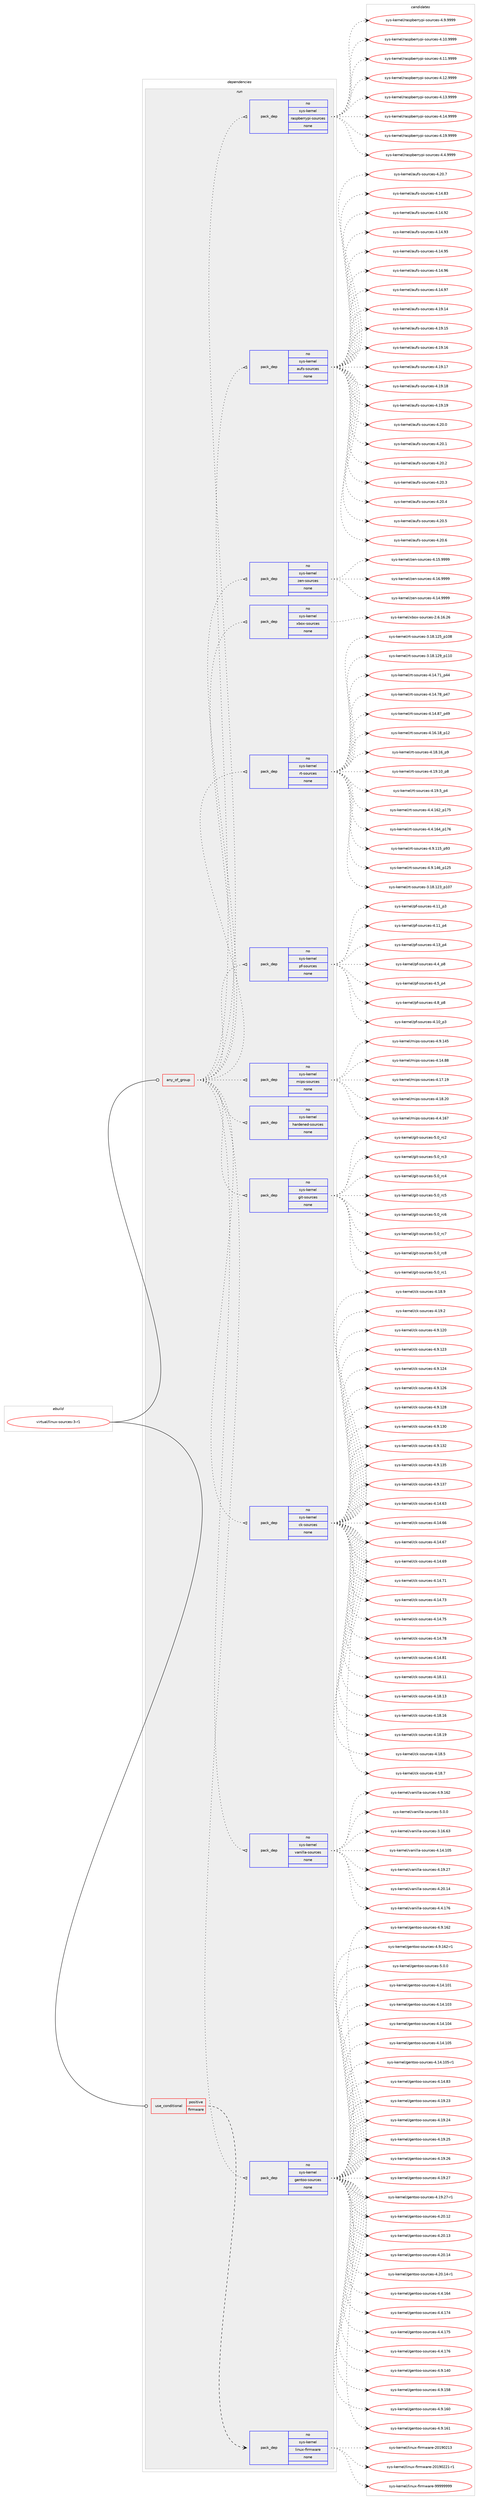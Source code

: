 digraph prolog {

# *************
# Graph options
# *************

newrank=true;
concentrate=true;
compound=true;
graph [rankdir=LR,fontname=Helvetica,fontsize=10,ranksep=1.5];#, ranksep=2.5, nodesep=0.2];
edge  [arrowhead=vee];
node  [fontname=Helvetica,fontsize=10];

# **********
# The ebuild
# **********

subgraph cluster_leftcol {
color=gray;
rank=same;
label=<<i>ebuild</i>>;
id [label="virtual/linux-sources-3-r1", color=red, width=4, href="../virtual/linux-sources-3-r1.svg"];
}

# ****************
# The dependencies
# ****************

subgraph cluster_midcol {
color=gray;
label=<<i>dependencies</i>>;
subgraph cluster_compile {
fillcolor="#eeeeee";
style=filled;
label=<<i>compile</i>>;
}
subgraph cluster_compileandrun {
fillcolor="#eeeeee";
style=filled;
label=<<i>compile and run</i>>;
}
subgraph cluster_run {
fillcolor="#eeeeee";
style=filled;
label=<<i>run</i>>;
subgraph any27868 {
dependency1741358 [label=<<TABLE BORDER="0" CELLBORDER="1" CELLSPACING="0" CELLPADDING="4"><TR><TD CELLPADDING="10">any_of_group</TD></TR></TABLE>>, shape=none, color=red];subgraph pack1249883 {
dependency1741359 [label=<<TABLE BORDER="0" CELLBORDER="1" CELLSPACING="0" CELLPADDING="4" WIDTH="220"><TR><TD ROWSPAN="6" CELLPADDING="30">pack_dep</TD></TR><TR><TD WIDTH="110">no</TD></TR><TR><TD>sys-kernel</TD></TR><TR><TD>gentoo-sources</TD></TR><TR><TD>none</TD></TR><TR><TD></TD></TR></TABLE>>, shape=none, color=blue];
}
dependency1741358:e -> dependency1741359:w [weight=20,style="dotted",arrowhead="oinv"];
subgraph pack1249884 {
dependency1741360 [label=<<TABLE BORDER="0" CELLBORDER="1" CELLSPACING="0" CELLPADDING="4" WIDTH="220"><TR><TD ROWSPAN="6" CELLPADDING="30">pack_dep</TD></TR><TR><TD WIDTH="110">no</TD></TR><TR><TD>sys-kernel</TD></TR><TR><TD>vanilla-sources</TD></TR><TR><TD>none</TD></TR><TR><TD></TD></TR></TABLE>>, shape=none, color=blue];
}
dependency1741358:e -> dependency1741360:w [weight=20,style="dotted",arrowhead="oinv"];
subgraph pack1249885 {
dependency1741361 [label=<<TABLE BORDER="0" CELLBORDER="1" CELLSPACING="0" CELLPADDING="4" WIDTH="220"><TR><TD ROWSPAN="6" CELLPADDING="30">pack_dep</TD></TR><TR><TD WIDTH="110">no</TD></TR><TR><TD>sys-kernel</TD></TR><TR><TD>ck-sources</TD></TR><TR><TD>none</TD></TR><TR><TD></TD></TR></TABLE>>, shape=none, color=blue];
}
dependency1741358:e -> dependency1741361:w [weight=20,style="dotted",arrowhead="oinv"];
subgraph pack1249886 {
dependency1741362 [label=<<TABLE BORDER="0" CELLBORDER="1" CELLSPACING="0" CELLPADDING="4" WIDTH="220"><TR><TD ROWSPAN="6" CELLPADDING="30">pack_dep</TD></TR><TR><TD WIDTH="110">no</TD></TR><TR><TD>sys-kernel</TD></TR><TR><TD>git-sources</TD></TR><TR><TD>none</TD></TR><TR><TD></TD></TR></TABLE>>, shape=none, color=blue];
}
dependency1741358:e -> dependency1741362:w [weight=20,style="dotted",arrowhead="oinv"];
subgraph pack1249887 {
dependency1741363 [label=<<TABLE BORDER="0" CELLBORDER="1" CELLSPACING="0" CELLPADDING="4" WIDTH="220"><TR><TD ROWSPAN="6" CELLPADDING="30">pack_dep</TD></TR><TR><TD WIDTH="110">no</TD></TR><TR><TD>sys-kernel</TD></TR><TR><TD>hardened-sources</TD></TR><TR><TD>none</TD></TR><TR><TD></TD></TR></TABLE>>, shape=none, color=blue];
}
dependency1741358:e -> dependency1741363:w [weight=20,style="dotted",arrowhead="oinv"];
subgraph pack1249888 {
dependency1741364 [label=<<TABLE BORDER="0" CELLBORDER="1" CELLSPACING="0" CELLPADDING="4" WIDTH="220"><TR><TD ROWSPAN="6" CELLPADDING="30">pack_dep</TD></TR><TR><TD WIDTH="110">no</TD></TR><TR><TD>sys-kernel</TD></TR><TR><TD>mips-sources</TD></TR><TR><TD>none</TD></TR><TR><TD></TD></TR></TABLE>>, shape=none, color=blue];
}
dependency1741358:e -> dependency1741364:w [weight=20,style="dotted",arrowhead="oinv"];
subgraph pack1249889 {
dependency1741365 [label=<<TABLE BORDER="0" CELLBORDER="1" CELLSPACING="0" CELLPADDING="4" WIDTH="220"><TR><TD ROWSPAN="6" CELLPADDING="30">pack_dep</TD></TR><TR><TD WIDTH="110">no</TD></TR><TR><TD>sys-kernel</TD></TR><TR><TD>pf-sources</TD></TR><TR><TD>none</TD></TR><TR><TD></TD></TR></TABLE>>, shape=none, color=blue];
}
dependency1741358:e -> dependency1741365:w [weight=20,style="dotted",arrowhead="oinv"];
subgraph pack1249890 {
dependency1741366 [label=<<TABLE BORDER="0" CELLBORDER="1" CELLSPACING="0" CELLPADDING="4" WIDTH="220"><TR><TD ROWSPAN="6" CELLPADDING="30">pack_dep</TD></TR><TR><TD WIDTH="110">no</TD></TR><TR><TD>sys-kernel</TD></TR><TR><TD>rt-sources</TD></TR><TR><TD>none</TD></TR><TR><TD></TD></TR></TABLE>>, shape=none, color=blue];
}
dependency1741358:e -> dependency1741366:w [weight=20,style="dotted",arrowhead="oinv"];
subgraph pack1249891 {
dependency1741367 [label=<<TABLE BORDER="0" CELLBORDER="1" CELLSPACING="0" CELLPADDING="4" WIDTH="220"><TR><TD ROWSPAN="6" CELLPADDING="30">pack_dep</TD></TR><TR><TD WIDTH="110">no</TD></TR><TR><TD>sys-kernel</TD></TR><TR><TD>xbox-sources</TD></TR><TR><TD>none</TD></TR><TR><TD></TD></TR></TABLE>>, shape=none, color=blue];
}
dependency1741358:e -> dependency1741367:w [weight=20,style="dotted",arrowhead="oinv"];
subgraph pack1249892 {
dependency1741368 [label=<<TABLE BORDER="0" CELLBORDER="1" CELLSPACING="0" CELLPADDING="4" WIDTH="220"><TR><TD ROWSPAN="6" CELLPADDING="30">pack_dep</TD></TR><TR><TD WIDTH="110">no</TD></TR><TR><TD>sys-kernel</TD></TR><TR><TD>zen-sources</TD></TR><TR><TD>none</TD></TR><TR><TD></TD></TR></TABLE>>, shape=none, color=blue];
}
dependency1741358:e -> dependency1741368:w [weight=20,style="dotted",arrowhead="oinv"];
subgraph pack1249893 {
dependency1741369 [label=<<TABLE BORDER="0" CELLBORDER="1" CELLSPACING="0" CELLPADDING="4" WIDTH="220"><TR><TD ROWSPAN="6" CELLPADDING="30">pack_dep</TD></TR><TR><TD WIDTH="110">no</TD></TR><TR><TD>sys-kernel</TD></TR><TR><TD>aufs-sources</TD></TR><TR><TD>none</TD></TR><TR><TD></TD></TR></TABLE>>, shape=none, color=blue];
}
dependency1741358:e -> dependency1741369:w [weight=20,style="dotted",arrowhead="oinv"];
subgraph pack1249894 {
dependency1741370 [label=<<TABLE BORDER="0" CELLBORDER="1" CELLSPACING="0" CELLPADDING="4" WIDTH="220"><TR><TD ROWSPAN="6" CELLPADDING="30">pack_dep</TD></TR><TR><TD WIDTH="110">no</TD></TR><TR><TD>sys-kernel</TD></TR><TR><TD>raspberrypi-sources</TD></TR><TR><TD>none</TD></TR><TR><TD></TD></TR></TABLE>>, shape=none, color=blue];
}
dependency1741358:e -> dependency1741370:w [weight=20,style="dotted",arrowhead="oinv"];
}
id:e -> dependency1741358:w [weight=20,style="solid",arrowhead="odot"];
subgraph cond462615 {
dependency1741371 [label=<<TABLE BORDER="0" CELLBORDER="1" CELLSPACING="0" CELLPADDING="4"><TR><TD ROWSPAN="3" CELLPADDING="10">use_conditional</TD></TR><TR><TD>positive</TD></TR><TR><TD>firmware</TD></TR></TABLE>>, shape=none, color=red];
subgraph pack1249895 {
dependency1741372 [label=<<TABLE BORDER="0" CELLBORDER="1" CELLSPACING="0" CELLPADDING="4" WIDTH="220"><TR><TD ROWSPAN="6" CELLPADDING="30">pack_dep</TD></TR><TR><TD WIDTH="110">no</TD></TR><TR><TD>sys-kernel</TD></TR><TR><TD>linux-firmware</TD></TR><TR><TD>none</TD></TR><TR><TD></TD></TR></TABLE>>, shape=none, color=blue];
}
dependency1741371:e -> dependency1741372:w [weight=20,style="dashed",arrowhead="vee"];
}
id:e -> dependency1741371:w [weight=20,style="solid",arrowhead="odot"];
}
}

# **************
# The candidates
# **************

subgraph cluster_choices {
rank=same;
color=gray;
label=<<i>candidates</i>>;

subgraph choice1249883 {
color=black;
nodesep=1;
choice11512111545107101114110101108471031011101161111114511511111711499101115455246495246494849 [label="sys-kernel/gentoo-sources-4.14.101", color=red, width=4,href="../sys-kernel/gentoo-sources-4.14.101.svg"];
choice11512111545107101114110101108471031011101161111114511511111711499101115455246495246494851 [label="sys-kernel/gentoo-sources-4.14.103", color=red, width=4,href="../sys-kernel/gentoo-sources-4.14.103.svg"];
choice11512111545107101114110101108471031011101161111114511511111711499101115455246495246494852 [label="sys-kernel/gentoo-sources-4.14.104", color=red, width=4,href="../sys-kernel/gentoo-sources-4.14.104.svg"];
choice11512111545107101114110101108471031011101161111114511511111711499101115455246495246494853 [label="sys-kernel/gentoo-sources-4.14.105", color=red, width=4,href="../sys-kernel/gentoo-sources-4.14.105.svg"];
choice115121115451071011141101011084710310111011611111145115111117114991011154552464952464948534511449 [label="sys-kernel/gentoo-sources-4.14.105-r1", color=red, width=4,href="../sys-kernel/gentoo-sources-4.14.105-r1.svg"];
choice115121115451071011141101011084710310111011611111145115111117114991011154552464952465651 [label="sys-kernel/gentoo-sources-4.14.83", color=red, width=4,href="../sys-kernel/gentoo-sources-4.14.83.svg"];
choice115121115451071011141101011084710310111011611111145115111117114991011154552464957465051 [label="sys-kernel/gentoo-sources-4.19.23", color=red, width=4,href="../sys-kernel/gentoo-sources-4.19.23.svg"];
choice115121115451071011141101011084710310111011611111145115111117114991011154552464957465052 [label="sys-kernel/gentoo-sources-4.19.24", color=red, width=4,href="../sys-kernel/gentoo-sources-4.19.24.svg"];
choice115121115451071011141101011084710310111011611111145115111117114991011154552464957465053 [label="sys-kernel/gentoo-sources-4.19.25", color=red, width=4,href="../sys-kernel/gentoo-sources-4.19.25.svg"];
choice115121115451071011141101011084710310111011611111145115111117114991011154552464957465054 [label="sys-kernel/gentoo-sources-4.19.26", color=red, width=4,href="../sys-kernel/gentoo-sources-4.19.26.svg"];
choice115121115451071011141101011084710310111011611111145115111117114991011154552464957465055 [label="sys-kernel/gentoo-sources-4.19.27", color=red, width=4,href="../sys-kernel/gentoo-sources-4.19.27.svg"];
choice1151211154510710111411010110847103101110116111111451151111171149910111545524649574650554511449 [label="sys-kernel/gentoo-sources-4.19.27-r1", color=red, width=4,href="../sys-kernel/gentoo-sources-4.19.27-r1.svg"];
choice115121115451071011141101011084710310111011611111145115111117114991011154552465048464950 [label="sys-kernel/gentoo-sources-4.20.12", color=red, width=4,href="../sys-kernel/gentoo-sources-4.20.12.svg"];
choice115121115451071011141101011084710310111011611111145115111117114991011154552465048464951 [label="sys-kernel/gentoo-sources-4.20.13", color=red, width=4,href="../sys-kernel/gentoo-sources-4.20.13.svg"];
choice115121115451071011141101011084710310111011611111145115111117114991011154552465048464952 [label="sys-kernel/gentoo-sources-4.20.14", color=red, width=4,href="../sys-kernel/gentoo-sources-4.20.14.svg"];
choice1151211154510710111411010110847103101110116111111451151111171149910111545524650484649524511449 [label="sys-kernel/gentoo-sources-4.20.14-r1", color=red, width=4,href="../sys-kernel/gentoo-sources-4.20.14-r1.svg"];
choice115121115451071011141101011084710310111011611111145115111117114991011154552465246495452 [label="sys-kernel/gentoo-sources-4.4.164", color=red, width=4,href="../sys-kernel/gentoo-sources-4.4.164.svg"];
choice115121115451071011141101011084710310111011611111145115111117114991011154552465246495552 [label="sys-kernel/gentoo-sources-4.4.174", color=red, width=4,href="../sys-kernel/gentoo-sources-4.4.174.svg"];
choice115121115451071011141101011084710310111011611111145115111117114991011154552465246495553 [label="sys-kernel/gentoo-sources-4.4.175", color=red, width=4,href="../sys-kernel/gentoo-sources-4.4.175.svg"];
choice115121115451071011141101011084710310111011611111145115111117114991011154552465246495554 [label="sys-kernel/gentoo-sources-4.4.176", color=red, width=4,href="../sys-kernel/gentoo-sources-4.4.176.svg"];
choice115121115451071011141101011084710310111011611111145115111117114991011154552465746495248 [label="sys-kernel/gentoo-sources-4.9.140", color=red, width=4,href="../sys-kernel/gentoo-sources-4.9.140.svg"];
choice115121115451071011141101011084710310111011611111145115111117114991011154552465746495356 [label="sys-kernel/gentoo-sources-4.9.158", color=red, width=4,href="../sys-kernel/gentoo-sources-4.9.158.svg"];
choice115121115451071011141101011084710310111011611111145115111117114991011154552465746495448 [label="sys-kernel/gentoo-sources-4.9.160", color=red, width=4,href="../sys-kernel/gentoo-sources-4.9.160.svg"];
choice115121115451071011141101011084710310111011611111145115111117114991011154552465746495449 [label="sys-kernel/gentoo-sources-4.9.161", color=red, width=4,href="../sys-kernel/gentoo-sources-4.9.161.svg"];
choice115121115451071011141101011084710310111011611111145115111117114991011154552465746495450 [label="sys-kernel/gentoo-sources-4.9.162", color=red, width=4,href="../sys-kernel/gentoo-sources-4.9.162.svg"];
choice1151211154510710111411010110847103101110116111111451151111171149910111545524657464954504511449 [label="sys-kernel/gentoo-sources-4.9.162-r1", color=red, width=4,href="../sys-kernel/gentoo-sources-4.9.162-r1.svg"];
choice11512111545107101114110101108471031011101161111114511511111711499101115455346484648 [label="sys-kernel/gentoo-sources-5.0.0", color=red, width=4,href="../sys-kernel/gentoo-sources-5.0.0.svg"];
dependency1741359:e -> choice11512111545107101114110101108471031011101161111114511511111711499101115455246495246494849:w [style=dotted,weight="100"];
dependency1741359:e -> choice11512111545107101114110101108471031011101161111114511511111711499101115455246495246494851:w [style=dotted,weight="100"];
dependency1741359:e -> choice11512111545107101114110101108471031011101161111114511511111711499101115455246495246494852:w [style=dotted,weight="100"];
dependency1741359:e -> choice11512111545107101114110101108471031011101161111114511511111711499101115455246495246494853:w [style=dotted,weight="100"];
dependency1741359:e -> choice115121115451071011141101011084710310111011611111145115111117114991011154552464952464948534511449:w [style=dotted,weight="100"];
dependency1741359:e -> choice115121115451071011141101011084710310111011611111145115111117114991011154552464952465651:w [style=dotted,weight="100"];
dependency1741359:e -> choice115121115451071011141101011084710310111011611111145115111117114991011154552464957465051:w [style=dotted,weight="100"];
dependency1741359:e -> choice115121115451071011141101011084710310111011611111145115111117114991011154552464957465052:w [style=dotted,weight="100"];
dependency1741359:e -> choice115121115451071011141101011084710310111011611111145115111117114991011154552464957465053:w [style=dotted,weight="100"];
dependency1741359:e -> choice115121115451071011141101011084710310111011611111145115111117114991011154552464957465054:w [style=dotted,weight="100"];
dependency1741359:e -> choice115121115451071011141101011084710310111011611111145115111117114991011154552464957465055:w [style=dotted,weight="100"];
dependency1741359:e -> choice1151211154510710111411010110847103101110116111111451151111171149910111545524649574650554511449:w [style=dotted,weight="100"];
dependency1741359:e -> choice115121115451071011141101011084710310111011611111145115111117114991011154552465048464950:w [style=dotted,weight="100"];
dependency1741359:e -> choice115121115451071011141101011084710310111011611111145115111117114991011154552465048464951:w [style=dotted,weight="100"];
dependency1741359:e -> choice115121115451071011141101011084710310111011611111145115111117114991011154552465048464952:w [style=dotted,weight="100"];
dependency1741359:e -> choice1151211154510710111411010110847103101110116111111451151111171149910111545524650484649524511449:w [style=dotted,weight="100"];
dependency1741359:e -> choice115121115451071011141101011084710310111011611111145115111117114991011154552465246495452:w [style=dotted,weight="100"];
dependency1741359:e -> choice115121115451071011141101011084710310111011611111145115111117114991011154552465246495552:w [style=dotted,weight="100"];
dependency1741359:e -> choice115121115451071011141101011084710310111011611111145115111117114991011154552465246495553:w [style=dotted,weight="100"];
dependency1741359:e -> choice115121115451071011141101011084710310111011611111145115111117114991011154552465246495554:w [style=dotted,weight="100"];
dependency1741359:e -> choice115121115451071011141101011084710310111011611111145115111117114991011154552465746495248:w [style=dotted,weight="100"];
dependency1741359:e -> choice115121115451071011141101011084710310111011611111145115111117114991011154552465746495356:w [style=dotted,weight="100"];
dependency1741359:e -> choice115121115451071011141101011084710310111011611111145115111117114991011154552465746495448:w [style=dotted,weight="100"];
dependency1741359:e -> choice115121115451071011141101011084710310111011611111145115111117114991011154552465746495449:w [style=dotted,weight="100"];
dependency1741359:e -> choice115121115451071011141101011084710310111011611111145115111117114991011154552465746495450:w [style=dotted,weight="100"];
dependency1741359:e -> choice1151211154510710111411010110847103101110116111111451151111171149910111545524657464954504511449:w [style=dotted,weight="100"];
dependency1741359:e -> choice11512111545107101114110101108471031011101161111114511511111711499101115455346484648:w [style=dotted,weight="100"];
}
subgraph choice1249884 {
color=black;
nodesep=1;
choice1151211154510710111411010110847118971101051081089745115111117114991011154551464954465451 [label="sys-kernel/vanilla-sources-3.16.63", color=red, width=4,href="../sys-kernel/vanilla-sources-3.16.63.svg"];
choice115121115451071011141101011084711897110105108108974511511111711499101115455246495246494853 [label="sys-kernel/vanilla-sources-4.14.105", color=red, width=4,href="../sys-kernel/vanilla-sources-4.14.105.svg"];
choice1151211154510710111411010110847118971101051081089745115111117114991011154552464957465055 [label="sys-kernel/vanilla-sources-4.19.27", color=red, width=4,href="../sys-kernel/vanilla-sources-4.19.27.svg"];
choice1151211154510710111411010110847118971101051081089745115111117114991011154552465048464952 [label="sys-kernel/vanilla-sources-4.20.14", color=red, width=4,href="../sys-kernel/vanilla-sources-4.20.14.svg"];
choice1151211154510710111411010110847118971101051081089745115111117114991011154552465246495554 [label="sys-kernel/vanilla-sources-4.4.176", color=red, width=4,href="../sys-kernel/vanilla-sources-4.4.176.svg"];
choice1151211154510710111411010110847118971101051081089745115111117114991011154552465746495450 [label="sys-kernel/vanilla-sources-4.9.162", color=red, width=4,href="../sys-kernel/vanilla-sources-4.9.162.svg"];
choice115121115451071011141101011084711897110105108108974511511111711499101115455346484648 [label="sys-kernel/vanilla-sources-5.0.0", color=red, width=4,href="../sys-kernel/vanilla-sources-5.0.0.svg"];
dependency1741360:e -> choice1151211154510710111411010110847118971101051081089745115111117114991011154551464954465451:w [style=dotted,weight="100"];
dependency1741360:e -> choice115121115451071011141101011084711897110105108108974511511111711499101115455246495246494853:w [style=dotted,weight="100"];
dependency1741360:e -> choice1151211154510710111411010110847118971101051081089745115111117114991011154552464957465055:w [style=dotted,weight="100"];
dependency1741360:e -> choice1151211154510710111411010110847118971101051081089745115111117114991011154552465048464952:w [style=dotted,weight="100"];
dependency1741360:e -> choice1151211154510710111411010110847118971101051081089745115111117114991011154552465246495554:w [style=dotted,weight="100"];
dependency1741360:e -> choice1151211154510710111411010110847118971101051081089745115111117114991011154552465746495450:w [style=dotted,weight="100"];
dependency1741360:e -> choice115121115451071011141101011084711897110105108108974511511111711499101115455346484648:w [style=dotted,weight="100"];
}
subgraph choice1249885 {
color=black;
nodesep=1;
choice11512111545107101114110101108479910745115111117114991011154552464952465451 [label="sys-kernel/ck-sources-4.14.63", color=red, width=4,href="../sys-kernel/ck-sources-4.14.63.svg"];
choice11512111545107101114110101108479910745115111117114991011154552464952465454 [label="sys-kernel/ck-sources-4.14.66", color=red, width=4,href="../sys-kernel/ck-sources-4.14.66.svg"];
choice11512111545107101114110101108479910745115111117114991011154552464952465455 [label="sys-kernel/ck-sources-4.14.67", color=red, width=4,href="../sys-kernel/ck-sources-4.14.67.svg"];
choice11512111545107101114110101108479910745115111117114991011154552464952465457 [label="sys-kernel/ck-sources-4.14.69", color=red, width=4,href="../sys-kernel/ck-sources-4.14.69.svg"];
choice11512111545107101114110101108479910745115111117114991011154552464952465549 [label="sys-kernel/ck-sources-4.14.71", color=red, width=4,href="../sys-kernel/ck-sources-4.14.71.svg"];
choice11512111545107101114110101108479910745115111117114991011154552464952465551 [label="sys-kernel/ck-sources-4.14.73", color=red, width=4,href="../sys-kernel/ck-sources-4.14.73.svg"];
choice11512111545107101114110101108479910745115111117114991011154552464952465553 [label="sys-kernel/ck-sources-4.14.75", color=red, width=4,href="../sys-kernel/ck-sources-4.14.75.svg"];
choice11512111545107101114110101108479910745115111117114991011154552464952465556 [label="sys-kernel/ck-sources-4.14.78", color=red, width=4,href="../sys-kernel/ck-sources-4.14.78.svg"];
choice11512111545107101114110101108479910745115111117114991011154552464952465649 [label="sys-kernel/ck-sources-4.14.81", color=red, width=4,href="../sys-kernel/ck-sources-4.14.81.svg"];
choice11512111545107101114110101108479910745115111117114991011154552464956464949 [label="sys-kernel/ck-sources-4.18.11", color=red, width=4,href="../sys-kernel/ck-sources-4.18.11.svg"];
choice11512111545107101114110101108479910745115111117114991011154552464956464951 [label="sys-kernel/ck-sources-4.18.13", color=red, width=4,href="../sys-kernel/ck-sources-4.18.13.svg"];
choice11512111545107101114110101108479910745115111117114991011154552464956464954 [label="sys-kernel/ck-sources-4.18.16", color=red, width=4,href="../sys-kernel/ck-sources-4.18.16.svg"];
choice11512111545107101114110101108479910745115111117114991011154552464956464957 [label="sys-kernel/ck-sources-4.18.19", color=red, width=4,href="../sys-kernel/ck-sources-4.18.19.svg"];
choice115121115451071011141101011084799107451151111171149910111545524649564653 [label="sys-kernel/ck-sources-4.18.5", color=red, width=4,href="../sys-kernel/ck-sources-4.18.5.svg"];
choice115121115451071011141101011084799107451151111171149910111545524649564655 [label="sys-kernel/ck-sources-4.18.7", color=red, width=4,href="../sys-kernel/ck-sources-4.18.7.svg"];
choice115121115451071011141101011084799107451151111171149910111545524649564657 [label="sys-kernel/ck-sources-4.18.9", color=red, width=4,href="../sys-kernel/ck-sources-4.18.9.svg"];
choice115121115451071011141101011084799107451151111171149910111545524649574650 [label="sys-kernel/ck-sources-4.19.2", color=red, width=4,href="../sys-kernel/ck-sources-4.19.2.svg"];
choice11512111545107101114110101108479910745115111117114991011154552465746495048 [label="sys-kernel/ck-sources-4.9.120", color=red, width=4,href="../sys-kernel/ck-sources-4.9.120.svg"];
choice11512111545107101114110101108479910745115111117114991011154552465746495051 [label="sys-kernel/ck-sources-4.9.123", color=red, width=4,href="../sys-kernel/ck-sources-4.9.123.svg"];
choice11512111545107101114110101108479910745115111117114991011154552465746495052 [label="sys-kernel/ck-sources-4.9.124", color=red, width=4,href="../sys-kernel/ck-sources-4.9.124.svg"];
choice11512111545107101114110101108479910745115111117114991011154552465746495054 [label="sys-kernel/ck-sources-4.9.126", color=red, width=4,href="../sys-kernel/ck-sources-4.9.126.svg"];
choice11512111545107101114110101108479910745115111117114991011154552465746495056 [label="sys-kernel/ck-sources-4.9.128", color=red, width=4,href="../sys-kernel/ck-sources-4.9.128.svg"];
choice11512111545107101114110101108479910745115111117114991011154552465746495148 [label="sys-kernel/ck-sources-4.9.130", color=red, width=4,href="../sys-kernel/ck-sources-4.9.130.svg"];
choice11512111545107101114110101108479910745115111117114991011154552465746495150 [label="sys-kernel/ck-sources-4.9.132", color=red, width=4,href="../sys-kernel/ck-sources-4.9.132.svg"];
choice11512111545107101114110101108479910745115111117114991011154552465746495153 [label="sys-kernel/ck-sources-4.9.135", color=red, width=4,href="../sys-kernel/ck-sources-4.9.135.svg"];
choice11512111545107101114110101108479910745115111117114991011154552465746495155 [label="sys-kernel/ck-sources-4.9.137", color=red, width=4,href="../sys-kernel/ck-sources-4.9.137.svg"];
dependency1741361:e -> choice11512111545107101114110101108479910745115111117114991011154552464952465451:w [style=dotted,weight="100"];
dependency1741361:e -> choice11512111545107101114110101108479910745115111117114991011154552464952465454:w [style=dotted,weight="100"];
dependency1741361:e -> choice11512111545107101114110101108479910745115111117114991011154552464952465455:w [style=dotted,weight="100"];
dependency1741361:e -> choice11512111545107101114110101108479910745115111117114991011154552464952465457:w [style=dotted,weight="100"];
dependency1741361:e -> choice11512111545107101114110101108479910745115111117114991011154552464952465549:w [style=dotted,weight="100"];
dependency1741361:e -> choice11512111545107101114110101108479910745115111117114991011154552464952465551:w [style=dotted,weight="100"];
dependency1741361:e -> choice11512111545107101114110101108479910745115111117114991011154552464952465553:w [style=dotted,weight="100"];
dependency1741361:e -> choice11512111545107101114110101108479910745115111117114991011154552464952465556:w [style=dotted,weight="100"];
dependency1741361:e -> choice11512111545107101114110101108479910745115111117114991011154552464952465649:w [style=dotted,weight="100"];
dependency1741361:e -> choice11512111545107101114110101108479910745115111117114991011154552464956464949:w [style=dotted,weight="100"];
dependency1741361:e -> choice11512111545107101114110101108479910745115111117114991011154552464956464951:w [style=dotted,weight="100"];
dependency1741361:e -> choice11512111545107101114110101108479910745115111117114991011154552464956464954:w [style=dotted,weight="100"];
dependency1741361:e -> choice11512111545107101114110101108479910745115111117114991011154552464956464957:w [style=dotted,weight="100"];
dependency1741361:e -> choice115121115451071011141101011084799107451151111171149910111545524649564653:w [style=dotted,weight="100"];
dependency1741361:e -> choice115121115451071011141101011084799107451151111171149910111545524649564655:w [style=dotted,weight="100"];
dependency1741361:e -> choice115121115451071011141101011084799107451151111171149910111545524649564657:w [style=dotted,weight="100"];
dependency1741361:e -> choice115121115451071011141101011084799107451151111171149910111545524649574650:w [style=dotted,weight="100"];
dependency1741361:e -> choice11512111545107101114110101108479910745115111117114991011154552465746495048:w [style=dotted,weight="100"];
dependency1741361:e -> choice11512111545107101114110101108479910745115111117114991011154552465746495051:w [style=dotted,weight="100"];
dependency1741361:e -> choice11512111545107101114110101108479910745115111117114991011154552465746495052:w [style=dotted,weight="100"];
dependency1741361:e -> choice11512111545107101114110101108479910745115111117114991011154552465746495054:w [style=dotted,weight="100"];
dependency1741361:e -> choice11512111545107101114110101108479910745115111117114991011154552465746495056:w [style=dotted,weight="100"];
dependency1741361:e -> choice11512111545107101114110101108479910745115111117114991011154552465746495148:w [style=dotted,weight="100"];
dependency1741361:e -> choice11512111545107101114110101108479910745115111117114991011154552465746495150:w [style=dotted,weight="100"];
dependency1741361:e -> choice11512111545107101114110101108479910745115111117114991011154552465746495153:w [style=dotted,weight="100"];
dependency1741361:e -> choice11512111545107101114110101108479910745115111117114991011154552465746495155:w [style=dotted,weight="100"];
}
subgraph choice1249886 {
color=black;
nodesep=1;
choice1151211154510710111411010110847103105116451151111171149910111545534648951149949 [label="sys-kernel/git-sources-5.0_rc1", color=red, width=4,href="../sys-kernel/git-sources-5.0_rc1.svg"];
choice1151211154510710111411010110847103105116451151111171149910111545534648951149950 [label="sys-kernel/git-sources-5.0_rc2", color=red, width=4,href="../sys-kernel/git-sources-5.0_rc2.svg"];
choice1151211154510710111411010110847103105116451151111171149910111545534648951149951 [label="sys-kernel/git-sources-5.0_rc3", color=red, width=4,href="../sys-kernel/git-sources-5.0_rc3.svg"];
choice1151211154510710111411010110847103105116451151111171149910111545534648951149952 [label="sys-kernel/git-sources-5.0_rc4", color=red, width=4,href="../sys-kernel/git-sources-5.0_rc4.svg"];
choice1151211154510710111411010110847103105116451151111171149910111545534648951149953 [label="sys-kernel/git-sources-5.0_rc5", color=red, width=4,href="../sys-kernel/git-sources-5.0_rc5.svg"];
choice1151211154510710111411010110847103105116451151111171149910111545534648951149954 [label="sys-kernel/git-sources-5.0_rc6", color=red, width=4,href="../sys-kernel/git-sources-5.0_rc6.svg"];
choice1151211154510710111411010110847103105116451151111171149910111545534648951149955 [label="sys-kernel/git-sources-5.0_rc7", color=red, width=4,href="../sys-kernel/git-sources-5.0_rc7.svg"];
choice1151211154510710111411010110847103105116451151111171149910111545534648951149956 [label="sys-kernel/git-sources-5.0_rc8", color=red, width=4,href="../sys-kernel/git-sources-5.0_rc8.svg"];
dependency1741362:e -> choice1151211154510710111411010110847103105116451151111171149910111545534648951149949:w [style=dotted,weight="100"];
dependency1741362:e -> choice1151211154510710111411010110847103105116451151111171149910111545534648951149950:w [style=dotted,weight="100"];
dependency1741362:e -> choice1151211154510710111411010110847103105116451151111171149910111545534648951149951:w [style=dotted,weight="100"];
dependency1741362:e -> choice1151211154510710111411010110847103105116451151111171149910111545534648951149952:w [style=dotted,weight="100"];
dependency1741362:e -> choice1151211154510710111411010110847103105116451151111171149910111545534648951149953:w [style=dotted,weight="100"];
dependency1741362:e -> choice1151211154510710111411010110847103105116451151111171149910111545534648951149954:w [style=dotted,weight="100"];
dependency1741362:e -> choice1151211154510710111411010110847103105116451151111171149910111545534648951149955:w [style=dotted,weight="100"];
dependency1741362:e -> choice1151211154510710111411010110847103105116451151111171149910111545534648951149956:w [style=dotted,weight="100"];
}
subgraph choice1249887 {
color=black;
nodesep=1;
}
subgraph choice1249888 {
color=black;
nodesep=1;
choice115121115451071011141101011084710910511211545115111117114991011154552464952465656 [label="sys-kernel/mips-sources-4.14.88", color=red, width=4,href="../sys-kernel/mips-sources-4.14.88.svg"];
choice115121115451071011141101011084710910511211545115111117114991011154552464955464957 [label="sys-kernel/mips-sources-4.17.19", color=red, width=4,href="../sys-kernel/mips-sources-4.17.19.svg"];
choice115121115451071011141101011084710910511211545115111117114991011154552464956465048 [label="sys-kernel/mips-sources-4.18.20", color=red, width=4,href="../sys-kernel/mips-sources-4.18.20.svg"];
choice115121115451071011141101011084710910511211545115111117114991011154552465246495455 [label="sys-kernel/mips-sources-4.4.167", color=red, width=4,href="../sys-kernel/mips-sources-4.4.167.svg"];
choice115121115451071011141101011084710910511211545115111117114991011154552465746495253 [label="sys-kernel/mips-sources-4.9.145", color=red, width=4,href="../sys-kernel/mips-sources-4.9.145.svg"];
dependency1741364:e -> choice115121115451071011141101011084710910511211545115111117114991011154552464952465656:w [style=dotted,weight="100"];
dependency1741364:e -> choice115121115451071011141101011084710910511211545115111117114991011154552464955464957:w [style=dotted,weight="100"];
dependency1741364:e -> choice115121115451071011141101011084710910511211545115111117114991011154552464956465048:w [style=dotted,weight="100"];
dependency1741364:e -> choice115121115451071011141101011084710910511211545115111117114991011154552465246495455:w [style=dotted,weight="100"];
dependency1741364:e -> choice115121115451071011141101011084710910511211545115111117114991011154552465746495253:w [style=dotted,weight="100"];
}
subgraph choice1249889 {
color=black;
nodesep=1;
choice1151211154510710111411010110847112102451151111171149910111545524649489511251 [label="sys-kernel/pf-sources-4.10_p3", color=red, width=4,href="../sys-kernel/pf-sources-4.10_p3.svg"];
choice1151211154510710111411010110847112102451151111171149910111545524649499511251 [label="sys-kernel/pf-sources-4.11_p3", color=red, width=4,href="../sys-kernel/pf-sources-4.11_p3.svg"];
choice1151211154510710111411010110847112102451151111171149910111545524649499511252 [label="sys-kernel/pf-sources-4.11_p4", color=red, width=4,href="../sys-kernel/pf-sources-4.11_p4.svg"];
choice1151211154510710111411010110847112102451151111171149910111545524649519511252 [label="sys-kernel/pf-sources-4.13_p4", color=red, width=4,href="../sys-kernel/pf-sources-4.13_p4.svg"];
choice11512111545107101114110101108471121024511511111711499101115455246529511256 [label="sys-kernel/pf-sources-4.4_p8", color=red, width=4,href="../sys-kernel/pf-sources-4.4_p8.svg"];
choice11512111545107101114110101108471121024511511111711499101115455246539511252 [label="sys-kernel/pf-sources-4.5_p4", color=red, width=4,href="../sys-kernel/pf-sources-4.5_p4.svg"];
choice11512111545107101114110101108471121024511511111711499101115455246569511256 [label="sys-kernel/pf-sources-4.8_p8", color=red, width=4,href="../sys-kernel/pf-sources-4.8_p8.svg"];
dependency1741365:e -> choice1151211154510710111411010110847112102451151111171149910111545524649489511251:w [style=dotted,weight="100"];
dependency1741365:e -> choice1151211154510710111411010110847112102451151111171149910111545524649499511251:w [style=dotted,weight="100"];
dependency1741365:e -> choice1151211154510710111411010110847112102451151111171149910111545524649499511252:w [style=dotted,weight="100"];
dependency1741365:e -> choice1151211154510710111411010110847112102451151111171149910111545524649519511252:w [style=dotted,weight="100"];
dependency1741365:e -> choice11512111545107101114110101108471121024511511111711499101115455246529511256:w [style=dotted,weight="100"];
dependency1741365:e -> choice11512111545107101114110101108471121024511511111711499101115455246539511252:w [style=dotted,weight="100"];
dependency1741365:e -> choice11512111545107101114110101108471121024511511111711499101115455246569511256:w [style=dotted,weight="100"];
}
subgraph choice1249890 {
color=black;
nodesep=1;
choice1151211154510710111411010110847114116451151111171149910111545514649564649505195112494855 [label="sys-kernel/rt-sources-3.18.123_p107", color=red, width=4,href="../sys-kernel/rt-sources-3.18.123_p107.svg"];
choice1151211154510710111411010110847114116451151111171149910111545514649564649505395112494856 [label="sys-kernel/rt-sources-3.18.125_p108", color=red, width=4,href="../sys-kernel/rt-sources-3.18.125_p108.svg"];
choice1151211154510710111411010110847114116451151111171149910111545514649564649505795112494948 [label="sys-kernel/rt-sources-3.18.129_p110", color=red, width=4,href="../sys-kernel/rt-sources-3.18.129_p110.svg"];
choice115121115451071011141101011084711411645115111117114991011154552464952465549951125252 [label="sys-kernel/rt-sources-4.14.71_p44", color=red, width=4,href="../sys-kernel/rt-sources-4.14.71_p44.svg"];
choice115121115451071011141101011084711411645115111117114991011154552464952465556951125255 [label="sys-kernel/rt-sources-4.14.78_p47", color=red, width=4,href="../sys-kernel/rt-sources-4.14.78_p47.svg"];
choice115121115451071011141101011084711411645115111117114991011154552464952465655951125257 [label="sys-kernel/rt-sources-4.14.87_p49", color=red, width=4,href="../sys-kernel/rt-sources-4.14.87_p49.svg"];
choice115121115451071011141101011084711411645115111117114991011154552464954464956951124950 [label="sys-kernel/rt-sources-4.16.18_p12", color=red, width=4,href="../sys-kernel/rt-sources-4.16.18_p12.svg"];
choice1151211154510710111411010110847114116451151111171149910111545524649564649549511257 [label="sys-kernel/rt-sources-4.18.16_p9", color=red, width=4,href="../sys-kernel/rt-sources-4.18.16_p9.svg"];
choice1151211154510710111411010110847114116451151111171149910111545524649574649489511256 [label="sys-kernel/rt-sources-4.19.10_p8", color=red, width=4,href="../sys-kernel/rt-sources-4.19.10_p8.svg"];
choice11512111545107101114110101108471141164511511111711499101115455246495746539511252 [label="sys-kernel/rt-sources-4.19.5_p4", color=red, width=4,href="../sys-kernel/rt-sources-4.19.5_p4.svg"];
choice11512111545107101114110101108471141164511511111711499101115455246524649545095112495553 [label="sys-kernel/rt-sources-4.4.162_p175", color=red, width=4,href="../sys-kernel/rt-sources-4.4.162_p175.svg"];
choice11512111545107101114110101108471141164511511111711499101115455246524649545295112495554 [label="sys-kernel/rt-sources-4.4.164_p176", color=red, width=4,href="../sys-kernel/rt-sources-4.4.164_p176.svg"];
choice115121115451071011141101011084711411645115111117114991011154552465746494953951125751 [label="sys-kernel/rt-sources-4.9.115_p93", color=red, width=4,href="../sys-kernel/rt-sources-4.9.115_p93.svg"];
choice11512111545107101114110101108471141164511511111711499101115455246574649525495112495053 [label="sys-kernel/rt-sources-4.9.146_p125", color=red, width=4,href="../sys-kernel/rt-sources-4.9.146_p125.svg"];
dependency1741366:e -> choice1151211154510710111411010110847114116451151111171149910111545514649564649505195112494855:w [style=dotted,weight="100"];
dependency1741366:e -> choice1151211154510710111411010110847114116451151111171149910111545514649564649505395112494856:w [style=dotted,weight="100"];
dependency1741366:e -> choice1151211154510710111411010110847114116451151111171149910111545514649564649505795112494948:w [style=dotted,weight="100"];
dependency1741366:e -> choice115121115451071011141101011084711411645115111117114991011154552464952465549951125252:w [style=dotted,weight="100"];
dependency1741366:e -> choice115121115451071011141101011084711411645115111117114991011154552464952465556951125255:w [style=dotted,weight="100"];
dependency1741366:e -> choice115121115451071011141101011084711411645115111117114991011154552464952465655951125257:w [style=dotted,weight="100"];
dependency1741366:e -> choice115121115451071011141101011084711411645115111117114991011154552464954464956951124950:w [style=dotted,weight="100"];
dependency1741366:e -> choice1151211154510710111411010110847114116451151111171149910111545524649564649549511257:w [style=dotted,weight="100"];
dependency1741366:e -> choice1151211154510710111411010110847114116451151111171149910111545524649574649489511256:w [style=dotted,weight="100"];
dependency1741366:e -> choice11512111545107101114110101108471141164511511111711499101115455246495746539511252:w [style=dotted,weight="100"];
dependency1741366:e -> choice11512111545107101114110101108471141164511511111711499101115455246524649545095112495553:w [style=dotted,weight="100"];
dependency1741366:e -> choice11512111545107101114110101108471141164511511111711499101115455246524649545295112495554:w [style=dotted,weight="100"];
dependency1741366:e -> choice115121115451071011141101011084711411645115111117114991011154552465746494953951125751:w [style=dotted,weight="100"];
dependency1741366:e -> choice11512111545107101114110101108471141164511511111711499101115455246574649525495112495053:w [style=dotted,weight="100"];
}
subgraph choice1249891 {
color=black;
nodesep=1;
choice115121115451071011141101011084712098111120451151111171149910111545504654464954465054 [label="sys-kernel/xbox-sources-2.6.16.26", color=red, width=4,href="../sys-kernel/xbox-sources-2.6.16.26.svg"];
dependency1741367:e -> choice115121115451071011141101011084712098111120451151111171149910111545504654464954465054:w [style=dotted,weight="100"];
}
subgraph choice1249892 {
color=black;
nodesep=1;
choice1151211154510710111411010110847122101110451151111171149910111545524649524657575757 [label="sys-kernel/zen-sources-4.14.9999", color=red, width=4,href="../sys-kernel/zen-sources-4.14.9999.svg"];
choice1151211154510710111411010110847122101110451151111171149910111545524649534657575757 [label="sys-kernel/zen-sources-4.15.9999", color=red, width=4,href="../sys-kernel/zen-sources-4.15.9999.svg"];
choice1151211154510710111411010110847122101110451151111171149910111545524649544657575757 [label="sys-kernel/zen-sources-4.16.9999", color=red, width=4,href="../sys-kernel/zen-sources-4.16.9999.svg"];
dependency1741368:e -> choice1151211154510710111411010110847122101110451151111171149910111545524649524657575757:w [style=dotted,weight="100"];
dependency1741368:e -> choice1151211154510710111411010110847122101110451151111171149910111545524649534657575757:w [style=dotted,weight="100"];
dependency1741368:e -> choice1151211154510710111411010110847122101110451151111171149910111545524649544657575757:w [style=dotted,weight="100"];
}
subgraph choice1249893 {
color=black;
nodesep=1;
choice11512111545107101114110101108479711710211545115111117114991011154552464952465651 [label="sys-kernel/aufs-sources-4.14.83", color=red, width=4,href="../sys-kernel/aufs-sources-4.14.83.svg"];
choice11512111545107101114110101108479711710211545115111117114991011154552464952465750 [label="sys-kernel/aufs-sources-4.14.92", color=red, width=4,href="../sys-kernel/aufs-sources-4.14.92.svg"];
choice11512111545107101114110101108479711710211545115111117114991011154552464952465751 [label="sys-kernel/aufs-sources-4.14.93", color=red, width=4,href="../sys-kernel/aufs-sources-4.14.93.svg"];
choice11512111545107101114110101108479711710211545115111117114991011154552464952465753 [label="sys-kernel/aufs-sources-4.14.95", color=red, width=4,href="../sys-kernel/aufs-sources-4.14.95.svg"];
choice11512111545107101114110101108479711710211545115111117114991011154552464952465754 [label="sys-kernel/aufs-sources-4.14.96", color=red, width=4,href="../sys-kernel/aufs-sources-4.14.96.svg"];
choice11512111545107101114110101108479711710211545115111117114991011154552464952465755 [label="sys-kernel/aufs-sources-4.14.97", color=red, width=4,href="../sys-kernel/aufs-sources-4.14.97.svg"];
choice11512111545107101114110101108479711710211545115111117114991011154552464957464952 [label="sys-kernel/aufs-sources-4.19.14", color=red, width=4,href="../sys-kernel/aufs-sources-4.19.14.svg"];
choice11512111545107101114110101108479711710211545115111117114991011154552464957464953 [label="sys-kernel/aufs-sources-4.19.15", color=red, width=4,href="../sys-kernel/aufs-sources-4.19.15.svg"];
choice11512111545107101114110101108479711710211545115111117114991011154552464957464954 [label="sys-kernel/aufs-sources-4.19.16", color=red, width=4,href="../sys-kernel/aufs-sources-4.19.16.svg"];
choice11512111545107101114110101108479711710211545115111117114991011154552464957464955 [label="sys-kernel/aufs-sources-4.19.17", color=red, width=4,href="../sys-kernel/aufs-sources-4.19.17.svg"];
choice11512111545107101114110101108479711710211545115111117114991011154552464957464956 [label="sys-kernel/aufs-sources-4.19.18", color=red, width=4,href="../sys-kernel/aufs-sources-4.19.18.svg"];
choice11512111545107101114110101108479711710211545115111117114991011154552464957464957 [label="sys-kernel/aufs-sources-4.19.19", color=red, width=4,href="../sys-kernel/aufs-sources-4.19.19.svg"];
choice115121115451071011141101011084797117102115451151111171149910111545524650484648 [label="sys-kernel/aufs-sources-4.20.0", color=red, width=4,href="../sys-kernel/aufs-sources-4.20.0.svg"];
choice115121115451071011141101011084797117102115451151111171149910111545524650484649 [label="sys-kernel/aufs-sources-4.20.1", color=red, width=4,href="../sys-kernel/aufs-sources-4.20.1.svg"];
choice115121115451071011141101011084797117102115451151111171149910111545524650484650 [label="sys-kernel/aufs-sources-4.20.2", color=red, width=4,href="../sys-kernel/aufs-sources-4.20.2.svg"];
choice115121115451071011141101011084797117102115451151111171149910111545524650484651 [label="sys-kernel/aufs-sources-4.20.3", color=red, width=4,href="../sys-kernel/aufs-sources-4.20.3.svg"];
choice115121115451071011141101011084797117102115451151111171149910111545524650484652 [label="sys-kernel/aufs-sources-4.20.4", color=red, width=4,href="../sys-kernel/aufs-sources-4.20.4.svg"];
choice115121115451071011141101011084797117102115451151111171149910111545524650484653 [label="sys-kernel/aufs-sources-4.20.5", color=red, width=4,href="../sys-kernel/aufs-sources-4.20.5.svg"];
choice115121115451071011141101011084797117102115451151111171149910111545524650484654 [label="sys-kernel/aufs-sources-4.20.6", color=red, width=4,href="../sys-kernel/aufs-sources-4.20.6.svg"];
choice115121115451071011141101011084797117102115451151111171149910111545524650484655 [label="sys-kernel/aufs-sources-4.20.7", color=red, width=4,href="../sys-kernel/aufs-sources-4.20.7.svg"];
dependency1741369:e -> choice11512111545107101114110101108479711710211545115111117114991011154552464952465651:w [style=dotted,weight="100"];
dependency1741369:e -> choice11512111545107101114110101108479711710211545115111117114991011154552464952465750:w [style=dotted,weight="100"];
dependency1741369:e -> choice11512111545107101114110101108479711710211545115111117114991011154552464952465751:w [style=dotted,weight="100"];
dependency1741369:e -> choice11512111545107101114110101108479711710211545115111117114991011154552464952465753:w [style=dotted,weight="100"];
dependency1741369:e -> choice11512111545107101114110101108479711710211545115111117114991011154552464952465754:w [style=dotted,weight="100"];
dependency1741369:e -> choice11512111545107101114110101108479711710211545115111117114991011154552464952465755:w [style=dotted,weight="100"];
dependency1741369:e -> choice11512111545107101114110101108479711710211545115111117114991011154552464957464952:w [style=dotted,weight="100"];
dependency1741369:e -> choice11512111545107101114110101108479711710211545115111117114991011154552464957464953:w [style=dotted,weight="100"];
dependency1741369:e -> choice11512111545107101114110101108479711710211545115111117114991011154552464957464954:w [style=dotted,weight="100"];
dependency1741369:e -> choice11512111545107101114110101108479711710211545115111117114991011154552464957464955:w [style=dotted,weight="100"];
dependency1741369:e -> choice11512111545107101114110101108479711710211545115111117114991011154552464957464956:w [style=dotted,weight="100"];
dependency1741369:e -> choice11512111545107101114110101108479711710211545115111117114991011154552464957464957:w [style=dotted,weight="100"];
dependency1741369:e -> choice115121115451071011141101011084797117102115451151111171149910111545524650484648:w [style=dotted,weight="100"];
dependency1741369:e -> choice115121115451071011141101011084797117102115451151111171149910111545524650484649:w [style=dotted,weight="100"];
dependency1741369:e -> choice115121115451071011141101011084797117102115451151111171149910111545524650484650:w [style=dotted,weight="100"];
dependency1741369:e -> choice115121115451071011141101011084797117102115451151111171149910111545524650484651:w [style=dotted,weight="100"];
dependency1741369:e -> choice115121115451071011141101011084797117102115451151111171149910111545524650484652:w [style=dotted,weight="100"];
dependency1741369:e -> choice115121115451071011141101011084797117102115451151111171149910111545524650484653:w [style=dotted,weight="100"];
dependency1741369:e -> choice115121115451071011141101011084797117102115451151111171149910111545524650484654:w [style=dotted,weight="100"];
dependency1741369:e -> choice115121115451071011141101011084797117102115451151111171149910111545524650484655:w [style=dotted,weight="100"];
}
subgraph choice1249894 {
color=black;
nodesep=1;
choice11512111545107101114110101108471149711511298101114114121112105451151111171149910111545524649484657575757 [label="sys-kernel/raspberrypi-sources-4.10.9999", color=red, width=4,href="../sys-kernel/raspberrypi-sources-4.10.9999.svg"];
choice11512111545107101114110101108471149711511298101114114121112105451151111171149910111545524649494657575757 [label="sys-kernel/raspberrypi-sources-4.11.9999", color=red, width=4,href="../sys-kernel/raspberrypi-sources-4.11.9999.svg"];
choice11512111545107101114110101108471149711511298101114114121112105451151111171149910111545524649504657575757 [label="sys-kernel/raspberrypi-sources-4.12.9999", color=red, width=4,href="../sys-kernel/raspberrypi-sources-4.12.9999.svg"];
choice11512111545107101114110101108471149711511298101114114121112105451151111171149910111545524649514657575757 [label="sys-kernel/raspberrypi-sources-4.13.9999", color=red, width=4,href="../sys-kernel/raspberrypi-sources-4.13.9999.svg"];
choice11512111545107101114110101108471149711511298101114114121112105451151111171149910111545524649524657575757 [label="sys-kernel/raspberrypi-sources-4.14.9999", color=red, width=4,href="../sys-kernel/raspberrypi-sources-4.14.9999.svg"];
choice11512111545107101114110101108471149711511298101114114121112105451151111171149910111545524649574657575757 [label="sys-kernel/raspberrypi-sources-4.19.9999", color=red, width=4,href="../sys-kernel/raspberrypi-sources-4.19.9999.svg"];
choice115121115451071011141101011084711497115112981011141141211121054511511111711499101115455246524657575757 [label="sys-kernel/raspberrypi-sources-4.4.9999", color=red, width=4,href="../sys-kernel/raspberrypi-sources-4.4.9999.svg"];
choice115121115451071011141101011084711497115112981011141141211121054511511111711499101115455246574657575757 [label="sys-kernel/raspberrypi-sources-4.9.9999", color=red, width=4,href="../sys-kernel/raspberrypi-sources-4.9.9999.svg"];
dependency1741370:e -> choice11512111545107101114110101108471149711511298101114114121112105451151111171149910111545524649484657575757:w [style=dotted,weight="100"];
dependency1741370:e -> choice11512111545107101114110101108471149711511298101114114121112105451151111171149910111545524649494657575757:w [style=dotted,weight="100"];
dependency1741370:e -> choice11512111545107101114110101108471149711511298101114114121112105451151111171149910111545524649504657575757:w [style=dotted,weight="100"];
dependency1741370:e -> choice11512111545107101114110101108471149711511298101114114121112105451151111171149910111545524649514657575757:w [style=dotted,weight="100"];
dependency1741370:e -> choice11512111545107101114110101108471149711511298101114114121112105451151111171149910111545524649524657575757:w [style=dotted,weight="100"];
dependency1741370:e -> choice11512111545107101114110101108471149711511298101114114121112105451151111171149910111545524649574657575757:w [style=dotted,weight="100"];
dependency1741370:e -> choice115121115451071011141101011084711497115112981011141141211121054511511111711499101115455246524657575757:w [style=dotted,weight="100"];
dependency1741370:e -> choice115121115451071011141101011084711497115112981011141141211121054511511111711499101115455246574657575757:w [style=dotted,weight="100"];
}
subgraph choice1249895 {
color=black;
nodesep=1;
choice11512111545107101114110101108471081051101171204510210511410911997114101455048495748504951 [label="sys-kernel/linux-firmware-20190213", color=red, width=4,href="../sys-kernel/linux-firmware-20190213.svg"];
choice115121115451071011141101011084710810511011712045102105114109119971141014550484957485050494511449 [label="sys-kernel/linux-firmware-20190221-r1", color=red, width=4,href="../sys-kernel/linux-firmware-20190221-r1.svg"];
choice11512111545107101114110101108471081051101171204510210511410911997114101455757575757575757 [label="sys-kernel/linux-firmware-99999999", color=red, width=4,href="../sys-kernel/linux-firmware-99999999.svg"];
dependency1741372:e -> choice11512111545107101114110101108471081051101171204510210511410911997114101455048495748504951:w [style=dotted,weight="100"];
dependency1741372:e -> choice115121115451071011141101011084710810511011712045102105114109119971141014550484957485050494511449:w [style=dotted,weight="100"];
dependency1741372:e -> choice11512111545107101114110101108471081051101171204510210511410911997114101455757575757575757:w [style=dotted,weight="100"];
}
}

}
